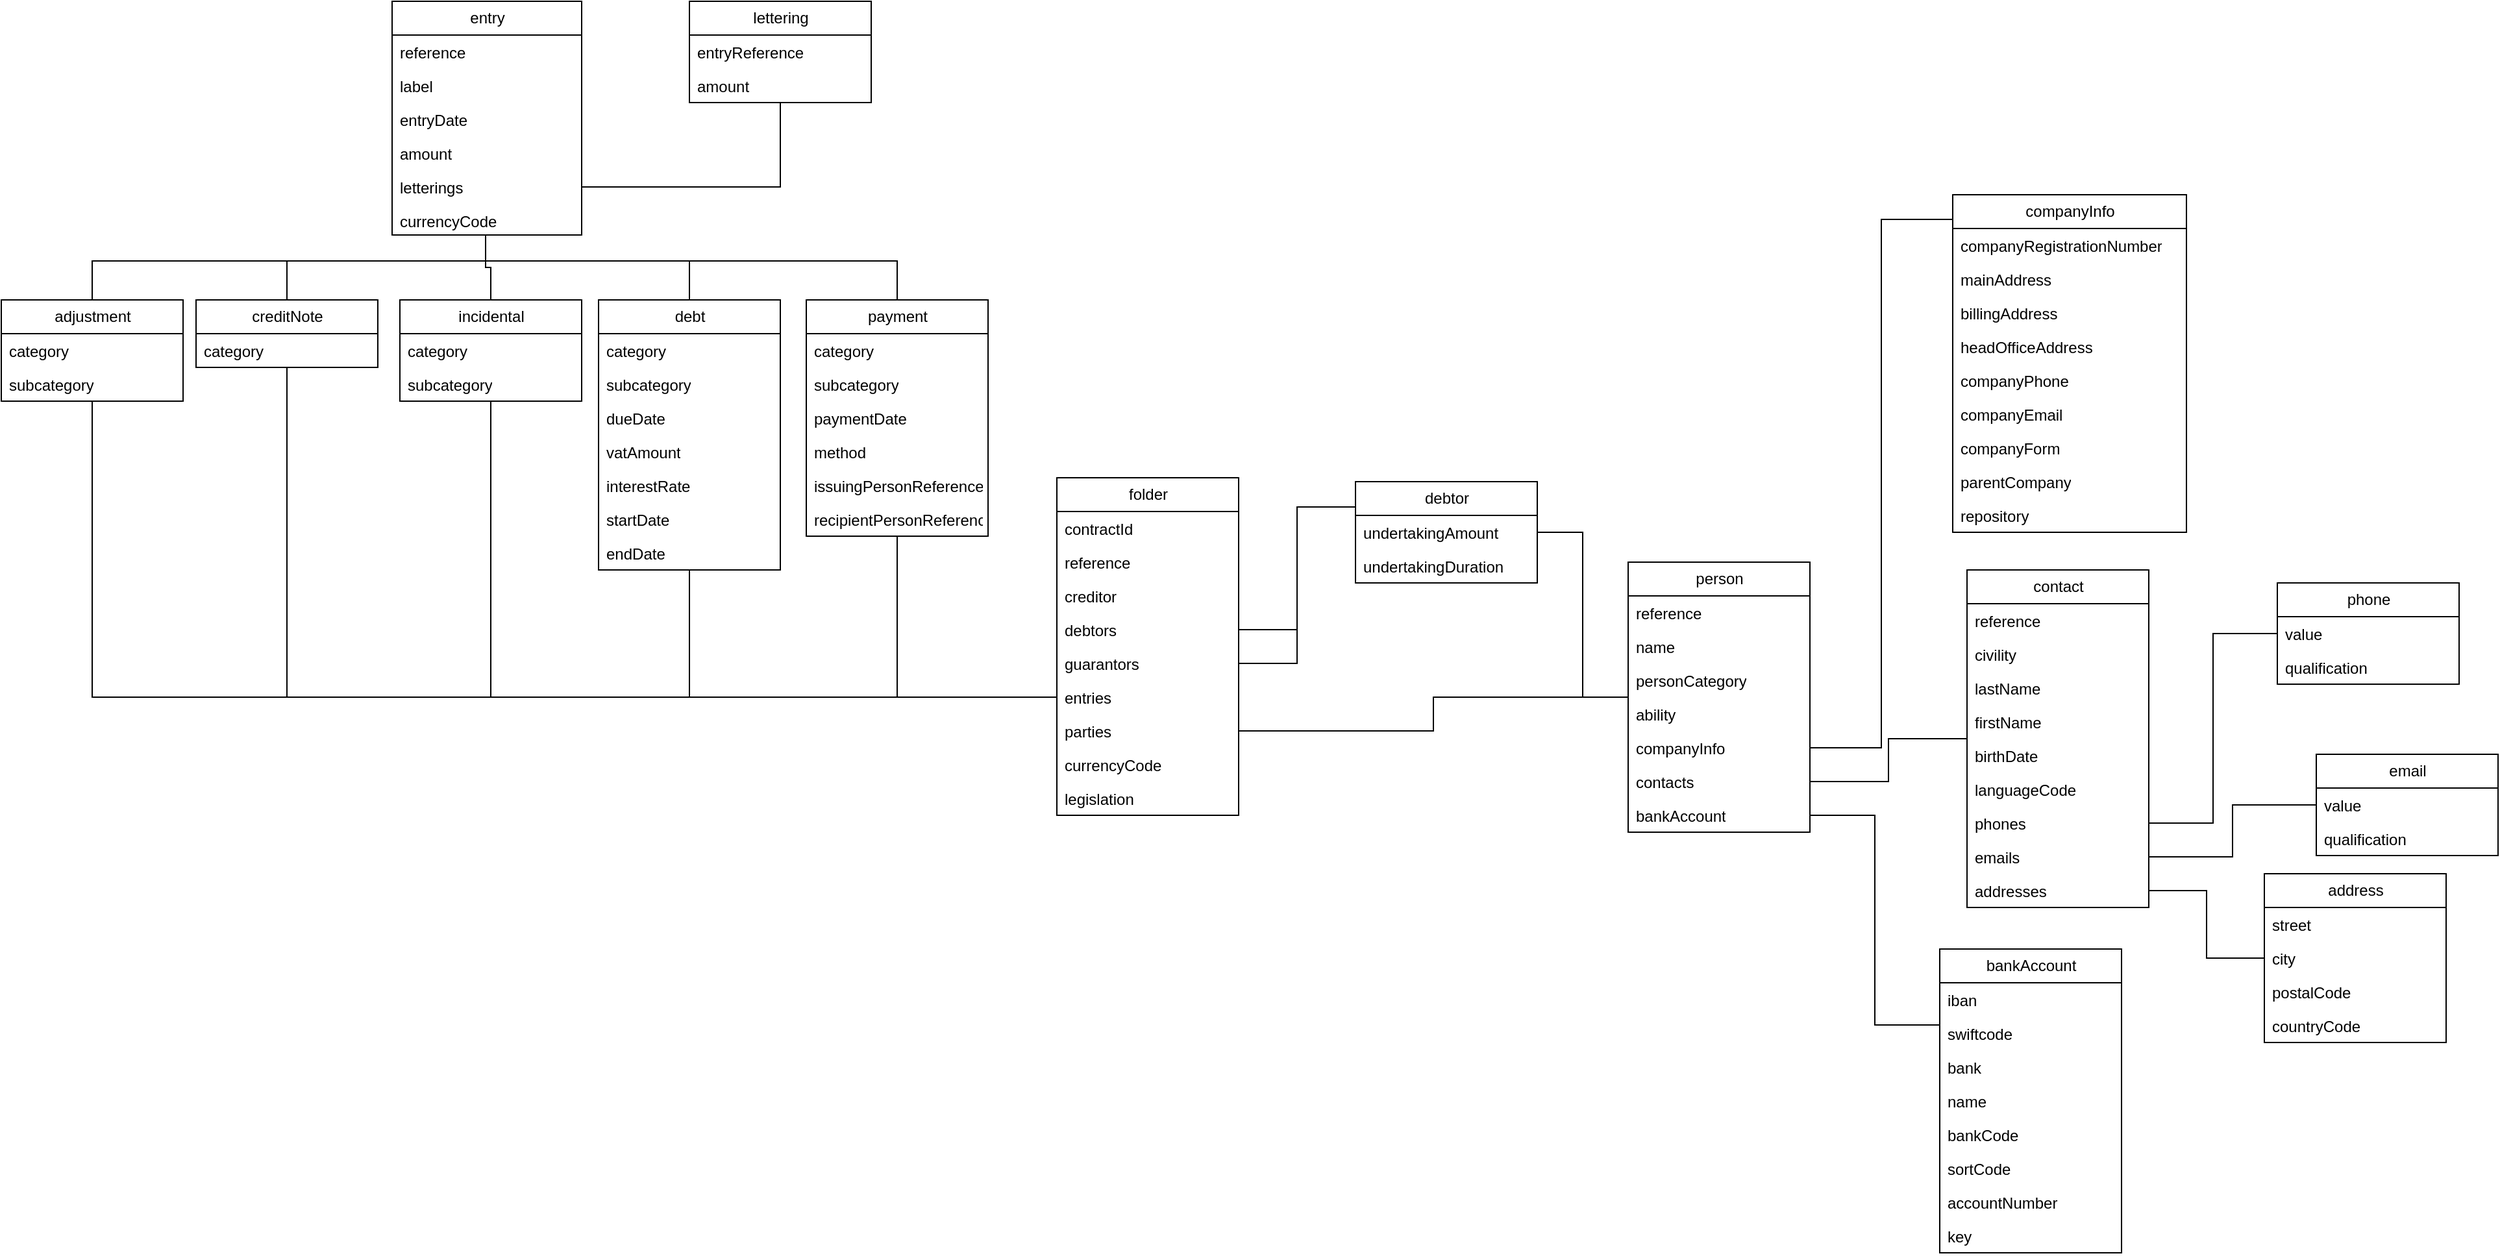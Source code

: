 <mxfile>
    <diagram name="Page-1" id="2NNqgvk3_apLYmB3kUN4">
        <mxGraphModel dx="278" dy="593" grid="1" gridSize="10" guides="1" tooltips="1" connect="1" arrows="1" fold="1" page="1" pageScale="1" pageWidth="827" pageHeight="1169" math="0" shadow="0">
            <root>
                <mxCell id="0"/>
                <mxCell id="1" parent="0"/>
                <mxCell id="356" value="contact" style="swimlane;fontStyle=0;childLayout=stackLayout;horizontal=1;startSize=26;fillColor=none;horizontalStack=0;resizeParent=1;resizeParentMax=0;resizeLast=0;collapsible=1;marginBottom=0;html=1;" vertex="1" parent="1">
                    <mxGeometry x="2341" y="828" width="140" height="260" as="geometry"/>
                </mxCell>
                <mxCell id="357" value="reference" style="text;strokeColor=none;fillColor=none;align=left;verticalAlign=top;spacingLeft=4;spacingRight=4;overflow=hidden;rotatable=0;points=[[0,0.5],[1,0.5]];portConstraint=eastwest;whiteSpace=wrap;html=1;" vertex="1" parent="356">
                    <mxGeometry y="26" width="140" height="26" as="geometry"/>
                </mxCell>
                <mxCell id="358" value="civility" style="text;strokeColor=none;fillColor=none;align=left;verticalAlign=top;spacingLeft=4;spacingRight=4;overflow=hidden;rotatable=0;points=[[0,0.5],[1,0.5]];portConstraint=eastwest;whiteSpace=wrap;html=1;" vertex="1" parent="356">
                    <mxGeometry y="52" width="140" height="26" as="geometry"/>
                </mxCell>
                <mxCell id="360" value="lastName" style="text;strokeColor=none;fillColor=none;align=left;verticalAlign=top;spacingLeft=4;spacingRight=4;overflow=hidden;rotatable=0;points=[[0,0.5],[1,0.5]];portConstraint=eastwest;whiteSpace=wrap;html=1;" vertex="1" parent="356">
                    <mxGeometry y="78" width="140" height="26" as="geometry"/>
                </mxCell>
                <mxCell id="361" value="firstName" style="text;strokeColor=none;fillColor=none;align=left;verticalAlign=top;spacingLeft=4;spacingRight=4;overflow=hidden;rotatable=0;points=[[0,0.5],[1,0.5]];portConstraint=eastwest;whiteSpace=wrap;html=1;" vertex="1" parent="356">
                    <mxGeometry y="104" width="140" height="26" as="geometry"/>
                </mxCell>
                <mxCell id="362" value="birthDate" style="text;strokeColor=none;fillColor=none;align=left;verticalAlign=top;spacingLeft=4;spacingRight=4;overflow=hidden;rotatable=0;points=[[0,0.5],[1,0.5]];portConstraint=eastwest;whiteSpace=wrap;html=1;" vertex="1" parent="356">
                    <mxGeometry y="130" width="140" height="26" as="geometry"/>
                </mxCell>
                <mxCell id="483" value="languageCode" style="text;strokeColor=none;fillColor=none;align=left;verticalAlign=top;spacingLeft=4;spacingRight=4;overflow=hidden;rotatable=0;points=[[0,0.5],[1,0.5]];portConstraint=eastwest;whiteSpace=wrap;html=1;" vertex="1" parent="356">
                    <mxGeometry y="156" width="140" height="26" as="geometry"/>
                </mxCell>
                <mxCell id="484" value="phones" style="text;strokeColor=none;fillColor=none;align=left;verticalAlign=top;spacingLeft=4;spacingRight=4;overflow=hidden;rotatable=0;points=[[0,0.5],[1,0.5]];portConstraint=eastwest;whiteSpace=wrap;html=1;" vertex="1" parent="356">
                    <mxGeometry y="182" width="140" height="26" as="geometry"/>
                </mxCell>
                <mxCell id="485" value="emails" style="text;strokeColor=none;fillColor=none;align=left;verticalAlign=top;spacingLeft=4;spacingRight=4;overflow=hidden;rotatable=0;points=[[0,0.5],[1,0.5]];portConstraint=eastwest;whiteSpace=wrap;html=1;" vertex="1" parent="356">
                    <mxGeometry y="208" width="140" height="26" as="geometry"/>
                </mxCell>
                <mxCell id="359" value="addresses" style="text;strokeColor=none;fillColor=none;align=left;verticalAlign=top;spacingLeft=4;spacingRight=4;overflow=hidden;rotatable=0;points=[[0,0.5],[1,0.5]];portConstraint=eastwest;whiteSpace=wrap;html=1;" vertex="1" parent="356">
                    <mxGeometry y="234" width="140" height="26" as="geometry"/>
                </mxCell>
                <mxCell id="363" value="phone" style="swimlane;fontStyle=0;childLayout=stackLayout;horizontal=1;startSize=26;fillColor=none;horizontalStack=0;resizeParent=1;resizeParentMax=0;resizeLast=0;collapsible=1;marginBottom=0;html=1;" vertex="1" parent="1">
                    <mxGeometry x="2580" y="838" width="140" height="78" as="geometry"/>
                </mxCell>
                <mxCell id="364" value="value" style="text;strokeColor=none;fillColor=none;align=left;verticalAlign=top;spacingLeft=4;spacingRight=4;overflow=hidden;rotatable=0;points=[[0,0.5],[1,0.5]];portConstraint=eastwest;whiteSpace=wrap;html=1;" vertex="1" parent="363">
                    <mxGeometry y="26" width="140" height="26" as="geometry"/>
                </mxCell>
                <mxCell id="365" value="qualification" style="text;strokeColor=none;fillColor=none;align=left;verticalAlign=top;spacingLeft=4;spacingRight=4;overflow=hidden;rotatable=0;points=[[0,0.5],[1,0.5]];portConstraint=eastwest;whiteSpace=wrap;html=1;" vertex="1" parent="363">
                    <mxGeometry y="52" width="140" height="26" as="geometry"/>
                </mxCell>
                <mxCell id="370" value="email" style="swimlane;fontStyle=0;childLayout=stackLayout;horizontal=1;startSize=26;fillColor=none;horizontalStack=0;resizeParent=1;resizeParentMax=0;resizeLast=0;collapsible=1;marginBottom=0;html=1;" vertex="1" parent="1">
                    <mxGeometry x="2610" y="970" width="140" height="78" as="geometry"/>
                </mxCell>
                <mxCell id="371" value="value" style="text;strokeColor=none;fillColor=none;align=left;verticalAlign=top;spacingLeft=4;spacingRight=4;overflow=hidden;rotatable=0;points=[[0,0.5],[1,0.5]];portConstraint=eastwest;whiteSpace=wrap;html=1;" vertex="1" parent="370">
                    <mxGeometry y="26" width="140" height="26" as="geometry"/>
                </mxCell>
                <mxCell id="372" value="qualification" style="text;strokeColor=none;fillColor=none;align=left;verticalAlign=top;spacingLeft=4;spacingRight=4;overflow=hidden;rotatable=0;points=[[0,0.5],[1,0.5]];portConstraint=eastwest;whiteSpace=wrap;html=1;" vertex="1" parent="370">
                    <mxGeometry y="52" width="140" height="26" as="geometry"/>
                </mxCell>
                <mxCell id="373" value="address" style="swimlane;fontStyle=0;childLayout=stackLayout;horizontal=1;startSize=26;fillColor=none;horizontalStack=0;resizeParent=1;resizeParentMax=0;resizeLast=0;collapsible=1;marginBottom=0;html=1;" vertex="1" parent="1">
                    <mxGeometry x="2570" y="1062" width="140" height="130" as="geometry"/>
                </mxCell>
                <mxCell id="374" value="street" style="text;strokeColor=none;fillColor=none;align=left;verticalAlign=top;spacingLeft=4;spacingRight=4;overflow=hidden;rotatable=0;points=[[0,0.5],[1,0.5]];portConstraint=eastwest;whiteSpace=wrap;html=1;" vertex="1" parent="373">
                    <mxGeometry y="26" width="140" height="26" as="geometry"/>
                </mxCell>
                <mxCell id="376" value="city" style="text;strokeColor=none;fillColor=none;align=left;verticalAlign=top;spacingLeft=4;spacingRight=4;overflow=hidden;rotatable=0;points=[[0,0.5],[1,0.5]];portConstraint=eastwest;whiteSpace=wrap;html=1;" vertex="1" parent="373">
                    <mxGeometry y="52" width="140" height="26" as="geometry"/>
                </mxCell>
                <mxCell id="375" value="postalCode" style="text;strokeColor=none;fillColor=none;align=left;verticalAlign=top;spacingLeft=4;spacingRight=4;overflow=hidden;rotatable=0;points=[[0,0.5],[1,0.5]];portConstraint=eastwest;whiteSpace=wrap;html=1;" vertex="1" parent="373">
                    <mxGeometry y="78" width="140" height="26" as="geometry"/>
                </mxCell>
                <mxCell id="377" value="countryCode" style="text;strokeColor=none;fillColor=none;align=left;verticalAlign=top;spacingLeft=4;spacingRight=4;overflow=hidden;rotatable=0;points=[[0,0.5],[1,0.5]];portConstraint=eastwest;whiteSpace=wrap;html=1;" vertex="1" parent="373">
                    <mxGeometry y="104" width="140" height="26" as="geometry"/>
                </mxCell>
                <mxCell id="501" style="edgeStyle=orthogonalEdgeStyle;shape=connector;curved=0;rounded=0;html=1;strokeColor=default;align=center;verticalAlign=middle;fontFamily=Helvetica;fontSize=11;fontColor=default;labelBackgroundColor=default;endArrow=none;endFill=0;" edge="1" parent="1" source="378" target="424">
                    <mxGeometry relative="1" as="geometry">
                        <Array as="points">
                            <mxPoint x="897" y="590"/>
                            <mxPoint x="1200" y="590"/>
                        </Array>
                    </mxGeometry>
                </mxCell>
                <mxCell id="378" value="adjustment" style="swimlane;fontStyle=0;childLayout=stackLayout;horizontal=1;startSize=26;fillColor=none;horizontalStack=0;resizeParent=1;resizeParentMax=0;resizeLast=0;collapsible=1;marginBottom=0;html=1;" vertex="1" parent="1">
                    <mxGeometry x="827" y="620" width="140" height="78" as="geometry"/>
                </mxCell>
                <mxCell id="379" value="category" style="text;strokeColor=none;fillColor=none;align=left;verticalAlign=top;spacingLeft=4;spacingRight=4;overflow=hidden;rotatable=0;points=[[0,0.5],[1,0.5]];portConstraint=eastwest;whiteSpace=wrap;html=1;" vertex="1" parent="378">
                    <mxGeometry y="26" width="140" height="26" as="geometry"/>
                </mxCell>
                <mxCell id="380" value="subcategory" style="text;strokeColor=none;fillColor=none;align=left;verticalAlign=top;spacingLeft=4;spacingRight=4;overflow=hidden;rotatable=0;points=[[0,0.5],[1,0.5]];portConstraint=eastwest;whiteSpace=wrap;html=1;" vertex="1" parent="378">
                    <mxGeometry y="52" width="140" height="26" as="geometry"/>
                </mxCell>
                <mxCell id="383" value="bankAccount" style="swimlane;fontStyle=0;childLayout=stackLayout;horizontal=1;startSize=26;fillColor=none;horizontalStack=0;resizeParent=1;resizeParentMax=0;resizeLast=0;collapsible=1;marginBottom=0;html=1;" vertex="1" parent="1">
                    <mxGeometry x="2320" y="1120" width="140" height="234" as="geometry"/>
                </mxCell>
                <mxCell id="384" value="iban" style="text;strokeColor=none;fillColor=none;align=left;verticalAlign=top;spacingLeft=4;spacingRight=4;overflow=hidden;rotatable=0;points=[[0,0.5],[1,0.5]];portConstraint=eastwest;whiteSpace=wrap;html=1;" vertex="1" parent="383">
                    <mxGeometry y="26" width="140" height="26" as="geometry"/>
                </mxCell>
                <mxCell id="385" value="swiftcode" style="text;strokeColor=none;fillColor=none;align=left;verticalAlign=top;spacingLeft=4;spacingRight=4;overflow=hidden;rotatable=0;points=[[0,0.5],[1,0.5]];portConstraint=eastwest;whiteSpace=wrap;html=1;" vertex="1" parent="383">
                    <mxGeometry y="52" width="140" height="26" as="geometry"/>
                </mxCell>
                <mxCell id="387" value="bank" style="text;strokeColor=none;fillColor=none;align=left;verticalAlign=top;spacingLeft=4;spacingRight=4;overflow=hidden;rotatable=0;points=[[0,0.5],[1,0.5]];portConstraint=eastwest;whiteSpace=wrap;html=1;" vertex="1" parent="383">
                    <mxGeometry y="78" width="140" height="26" as="geometry"/>
                </mxCell>
                <mxCell id="388" value="name" style="text;strokeColor=none;fillColor=none;align=left;verticalAlign=top;spacingLeft=4;spacingRight=4;overflow=hidden;rotatable=0;points=[[0,0.5],[1,0.5]];portConstraint=eastwest;whiteSpace=wrap;html=1;" vertex="1" parent="383">
                    <mxGeometry y="104" width="140" height="26" as="geometry"/>
                </mxCell>
                <mxCell id="386" value="bankCode" style="text;strokeColor=none;fillColor=none;align=left;verticalAlign=top;spacingLeft=4;spacingRight=4;overflow=hidden;rotatable=0;points=[[0,0.5],[1,0.5]];portConstraint=eastwest;whiteSpace=wrap;html=1;" vertex="1" parent="383">
                    <mxGeometry y="130" width="140" height="26" as="geometry"/>
                </mxCell>
                <mxCell id="389" value="sortCode" style="text;strokeColor=none;fillColor=none;align=left;verticalAlign=top;spacingLeft=4;spacingRight=4;overflow=hidden;rotatable=0;points=[[0,0.5],[1,0.5]];portConstraint=eastwest;whiteSpace=wrap;html=1;" vertex="1" parent="383">
                    <mxGeometry y="156" width="140" height="26" as="geometry"/>
                </mxCell>
                <mxCell id="390" value="accountNumber" style="text;strokeColor=none;fillColor=none;align=left;verticalAlign=top;spacingLeft=4;spacingRight=4;overflow=hidden;rotatable=0;points=[[0,0.5],[1,0.5]];portConstraint=eastwest;whiteSpace=wrap;html=1;" vertex="1" parent="383">
                    <mxGeometry y="182" width="140" height="26" as="geometry"/>
                </mxCell>
                <mxCell id="391" value="key" style="text;strokeColor=none;fillColor=none;align=left;verticalAlign=top;spacingLeft=4;spacingRight=4;overflow=hidden;rotatable=0;points=[[0,0.5],[1,0.5]];portConstraint=eastwest;whiteSpace=wrap;html=1;" vertex="1" parent="383">
                    <mxGeometry y="208" width="140" height="26" as="geometry"/>
                </mxCell>
                <mxCell id="392" value="companyInfo" style="swimlane;fontStyle=0;childLayout=stackLayout;horizontal=1;startSize=26;fillColor=none;horizontalStack=0;resizeParent=1;resizeParentMax=0;resizeLast=0;collapsible=1;marginBottom=0;html=1;" vertex="1" parent="1">
                    <mxGeometry x="2330" y="539" width="180" height="260" as="geometry"/>
                </mxCell>
                <mxCell id="393" value="companyRegistrationNumber" style="text;strokeColor=none;fillColor=none;align=left;verticalAlign=top;spacingLeft=4;spacingRight=4;overflow=hidden;rotatable=0;points=[[0,0.5],[1,0.5]];portConstraint=eastwest;whiteSpace=wrap;html=1;" vertex="1" parent="392">
                    <mxGeometry y="26" width="180" height="26" as="geometry"/>
                </mxCell>
                <mxCell id="394" value="mainAddress" style="text;strokeColor=none;fillColor=none;align=left;verticalAlign=top;spacingLeft=4;spacingRight=4;overflow=hidden;rotatable=0;points=[[0,0.5],[1,0.5]];portConstraint=eastwest;whiteSpace=wrap;html=1;" vertex="1" parent="392">
                    <mxGeometry y="52" width="180" height="26" as="geometry"/>
                </mxCell>
                <mxCell id="395" value="billingAddress" style="text;strokeColor=none;fillColor=none;align=left;verticalAlign=top;spacingLeft=4;spacingRight=4;overflow=hidden;rotatable=0;points=[[0,0.5],[1,0.5]];portConstraint=eastwest;whiteSpace=wrap;html=1;" vertex="1" parent="392">
                    <mxGeometry y="78" width="180" height="26" as="geometry"/>
                </mxCell>
                <mxCell id="396" value="headOfficeAddress" style="text;strokeColor=none;fillColor=none;align=left;verticalAlign=top;spacingLeft=4;spacingRight=4;overflow=hidden;rotatable=0;points=[[0,0.5],[1,0.5]];portConstraint=eastwest;whiteSpace=wrap;html=1;" vertex="1" parent="392">
                    <mxGeometry y="104" width="180" height="26" as="geometry"/>
                </mxCell>
                <mxCell id="397" value="companyPhone" style="text;strokeColor=none;fillColor=none;align=left;verticalAlign=top;spacingLeft=4;spacingRight=4;overflow=hidden;rotatable=0;points=[[0,0.5],[1,0.5]];portConstraint=eastwest;whiteSpace=wrap;html=1;" vertex="1" parent="392">
                    <mxGeometry y="130" width="180" height="26" as="geometry"/>
                </mxCell>
                <mxCell id="398" value="companyEmail" style="text;strokeColor=none;fillColor=none;align=left;verticalAlign=top;spacingLeft=4;spacingRight=4;overflow=hidden;rotatable=0;points=[[0,0.5],[1,0.5]];portConstraint=eastwest;whiteSpace=wrap;html=1;" vertex="1" parent="392">
                    <mxGeometry y="156" width="180" height="26" as="geometry"/>
                </mxCell>
                <mxCell id="399" value="companyForm" style="text;strokeColor=none;fillColor=none;align=left;verticalAlign=top;spacingLeft=4;spacingRight=4;overflow=hidden;rotatable=0;points=[[0,0.5],[1,0.5]];portConstraint=eastwest;whiteSpace=wrap;html=1;" vertex="1" parent="392">
                    <mxGeometry y="182" width="180" height="26" as="geometry"/>
                </mxCell>
                <mxCell id="400" value="parentCompany" style="text;strokeColor=none;fillColor=none;align=left;verticalAlign=top;spacingLeft=4;spacingRight=4;overflow=hidden;rotatable=0;points=[[0,0.5],[1,0.5]];portConstraint=eastwest;whiteSpace=wrap;html=1;" vertex="1" parent="392">
                    <mxGeometry y="208" width="180" height="26" as="geometry"/>
                </mxCell>
                <mxCell id="401" value="repository" style="text;strokeColor=none;fillColor=none;align=left;verticalAlign=top;spacingLeft=4;spacingRight=4;overflow=hidden;rotatable=0;points=[[0,0.5],[1,0.5]];portConstraint=eastwest;whiteSpace=wrap;html=1;" vertex="1" parent="392">
                    <mxGeometry y="234" width="180" height="26" as="geometry"/>
                </mxCell>
                <mxCell id="500" style="edgeStyle=orthogonalEdgeStyle;shape=connector;curved=0;rounded=0;html=1;strokeColor=default;align=center;verticalAlign=middle;fontFamily=Helvetica;fontSize=11;fontColor=default;labelBackgroundColor=default;endArrow=none;endFill=0;" edge="1" parent="1" source="402" target="424">
                    <mxGeometry relative="1" as="geometry">
                        <Array as="points">
                            <mxPoint x="1047" y="590"/>
                            <mxPoint x="1200" y="590"/>
                        </Array>
                    </mxGeometry>
                </mxCell>
                <mxCell id="402" value="creditNote" style="swimlane;fontStyle=0;childLayout=stackLayout;horizontal=1;startSize=26;fillColor=none;horizontalStack=0;resizeParent=1;resizeParentMax=0;resizeLast=0;collapsible=1;marginBottom=0;html=1;" vertex="1" parent="1">
                    <mxGeometry x="977" y="620" width="140" height="52" as="geometry"/>
                </mxCell>
                <mxCell id="403" value="category" style="text;strokeColor=none;fillColor=none;align=left;verticalAlign=top;spacingLeft=4;spacingRight=4;overflow=hidden;rotatable=0;points=[[0,0.5],[1,0.5]];portConstraint=eastwest;whiteSpace=wrap;html=1;" vertex="1" parent="402">
                    <mxGeometry y="26" width="140" height="26" as="geometry"/>
                </mxCell>
                <mxCell id="498" style="edgeStyle=orthogonalEdgeStyle;shape=connector;curved=0;rounded=0;html=1;strokeColor=default;align=center;verticalAlign=middle;fontFamily=Helvetica;fontSize=11;fontColor=default;labelBackgroundColor=default;endArrow=none;endFill=0;exitX=0.5;exitY=0;exitDx=0;exitDy=0;" edge="1" parent="1" source="405" target="424">
                    <mxGeometry relative="1" as="geometry">
                        <Array as="points">
                            <mxPoint x="1357" y="590"/>
                            <mxPoint x="1200" y="590"/>
                        </Array>
                    </mxGeometry>
                </mxCell>
                <mxCell id="405" value="debt" style="swimlane;fontStyle=0;childLayout=stackLayout;horizontal=1;startSize=26;fillColor=none;horizontalStack=0;resizeParent=1;resizeParentMax=0;resizeLast=0;collapsible=1;marginBottom=0;html=1;" vertex="1" parent="1">
                    <mxGeometry x="1287" y="620" width="140" height="208" as="geometry"/>
                </mxCell>
                <mxCell id="406" value="category" style="text;strokeColor=none;fillColor=none;align=left;verticalAlign=top;spacingLeft=4;spacingRight=4;overflow=hidden;rotatable=0;points=[[0,0.5],[1,0.5]];portConstraint=eastwest;whiteSpace=wrap;html=1;" vertex="1" parent="405">
                    <mxGeometry y="26" width="140" height="26" as="geometry"/>
                </mxCell>
                <mxCell id="407" value="subcategory" style="text;strokeColor=none;fillColor=none;align=left;verticalAlign=top;spacingLeft=4;spacingRight=4;overflow=hidden;rotatable=0;points=[[0,0.5],[1,0.5]];portConstraint=eastwest;whiteSpace=wrap;html=1;" vertex="1" parent="405">
                    <mxGeometry y="52" width="140" height="26" as="geometry"/>
                </mxCell>
                <mxCell id="408" value="dueDate" style="text;strokeColor=none;fillColor=none;align=left;verticalAlign=top;spacingLeft=4;spacingRight=4;overflow=hidden;rotatable=0;points=[[0,0.5],[1,0.5]];portConstraint=eastwest;whiteSpace=wrap;html=1;" vertex="1" parent="405">
                    <mxGeometry y="78" width="140" height="26" as="geometry"/>
                </mxCell>
                <mxCell id="409" value="vatAmount" style="text;strokeColor=none;fillColor=none;align=left;verticalAlign=top;spacingLeft=4;spacingRight=4;overflow=hidden;rotatable=0;points=[[0,0.5],[1,0.5]];portConstraint=eastwest;whiteSpace=wrap;html=1;" vertex="1" parent="405">
                    <mxGeometry y="104" width="140" height="26" as="geometry"/>
                </mxCell>
                <mxCell id="410" value="interestRate" style="text;strokeColor=none;fillColor=none;align=left;verticalAlign=top;spacingLeft=4;spacingRight=4;overflow=hidden;rotatable=0;points=[[0,0.5],[1,0.5]];portConstraint=eastwest;whiteSpace=wrap;html=1;" vertex="1" parent="405">
                    <mxGeometry y="130" width="140" height="26" as="geometry"/>
                </mxCell>
                <mxCell id="411" value="startDate" style="text;strokeColor=none;fillColor=none;align=left;verticalAlign=top;spacingLeft=4;spacingRight=4;overflow=hidden;rotatable=0;points=[[0,0.5],[1,0.5]];portConstraint=eastwest;whiteSpace=wrap;html=1;" vertex="1" parent="405">
                    <mxGeometry y="156" width="140" height="26" as="geometry"/>
                </mxCell>
                <mxCell id="412" value="endDate" style="text;strokeColor=none;fillColor=none;align=left;verticalAlign=top;spacingLeft=4;spacingRight=4;overflow=hidden;rotatable=0;points=[[0,0.5],[1,0.5]];portConstraint=eastwest;whiteSpace=wrap;html=1;" vertex="1" parent="405">
                    <mxGeometry y="182" width="140" height="26" as="geometry"/>
                </mxCell>
                <mxCell id="477" style="edgeStyle=orthogonalEdgeStyle;shape=connector;curved=0;rounded=0;html=1;strokeColor=default;align=center;verticalAlign=middle;fontFamily=Helvetica;fontSize=11;fontColor=default;labelBackgroundColor=default;endArrow=none;endFill=0;" edge="1" parent="1" source="421" target="446">
                    <mxGeometry relative="1" as="geometry"/>
                </mxCell>
                <mxCell id="421" value="debtor" style="swimlane;fontStyle=0;childLayout=stackLayout;horizontal=1;startSize=26;fillColor=none;horizontalStack=0;resizeParent=1;resizeParentMax=0;resizeLast=0;collapsible=1;marginBottom=0;html=1;" vertex="1" parent="1">
                    <mxGeometry x="1870" y="760" width="140" height="78" as="geometry"/>
                </mxCell>
                <mxCell id="422" value="undertakingAmount" style="text;strokeColor=none;fillColor=none;align=left;verticalAlign=top;spacingLeft=4;spacingRight=4;overflow=hidden;rotatable=0;points=[[0,0.5],[1,0.5]];portConstraint=eastwest;whiteSpace=wrap;html=1;" vertex="1" parent="421">
                    <mxGeometry y="26" width="140" height="26" as="geometry"/>
                </mxCell>
                <mxCell id="423" value="undertakingDuration" style="text;strokeColor=none;fillColor=none;align=left;verticalAlign=top;spacingLeft=4;spacingRight=4;overflow=hidden;rotatable=0;points=[[0,0.5],[1,0.5]];portConstraint=eastwest;whiteSpace=wrap;html=1;" vertex="1" parent="421">
                    <mxGeometry y="52" width="140" height="26" as="geometry"/>
                </mxCell>
                <mxCell id="424" value="entry" style="swimlane;fontStyle=0;childLayout=stackLayout;horizontal=1;startSize=26;fillColor=none;horizontalStack=0;resizeParent=1;resizeParentMax=0;resizeLast=0;collapsible=1;marginBottom=0;html=1;" vertex="1" parent="1">
                    <mxGeometry x="1128" y="390" width="146" height="180" as="geometry"/>
                </mxCell>
                <mxCell id="425" value="reference" style="text;strokeColor=none;fillColor=none;align=left;verticalAlign=top;spacingLeft=4;spacingRight=4;overflow=hidden;rotatable=0;points=[[0,0.5],[1,0.5]];portConstraint=eastwest;whiteSpace=wrap;html=1;" vertex="1" parent="424">
                    <mxGeometry y="26" width="146" height="26" as="geometry"/>
                </mxCell>
                <mxCell id="426" value="label" style="text;strokeColor=none;fillColor=none;align=left;verticalAlign=top;spacingLeft=4;spacingRight=4;overflow=hidden;rotatable=0;points=[[0,0.5],[1,0.5]];portConstraint=eastwest;whiteSpace=wrap;html=1;" vertex="1" parent="424">
                    <mxGeometry y="52" width="146" height="26" as="geometry"/>
                </mxCell>
                <mxCell id="427" value="entryDate" style="text;strokeColor=none;fillColor=none;align=left;verticalAlign=top;spacingLeft=4;spacingRight=4;overflow=hidden;rotatable=0;points=[[0,0.5],[1,0.5]];portConstraint=eastwest;whiteSpace=wrap;html=1;" vertex="1" parent="424">
                    <mxGeometry y="78" width="146" height="26" as="geometry"/>
                </mxCell>
                <mxCell id="428" value="amount" style="text;strokeColor=none;fillColor=none;align=left;verticalAlign=top;spacingLeft=4;spacingRight=4;overflow=hidden;rotatable=0;points=[[0,0.5],[1,0.5]];portConstraint=eastwest;whiteSpace=wrap;html=1;" vertex="1" parent="424">
                    <mxGeometry y="104" width="146" height="26" as="geometry"/>
                </mxCell>
                <mxCell id="495" value="letterings" style="text;strokeColor=none;fillColor=none;align=left;verticalAlign=top;spacingLeft=4;spacingRight=4;overflow=hidden;rotatable=0;points=[[0,0.5],[1,0.5]];portConstraint=eastwest;whiteSpace=wrap;html=1;" vertex="1" parent="424">
                    <mxGeometry y="130" width="146" height="26" as="geometry"/>
                </mxCell>
                <mxCell id="429" value="currencyCode" style="text;strokeColor=none;fillColor=none;align=left;verticalAlign=top;spacingLeft=4;spacingRight=4;overflow=hidden;rotatable=0;points=[[0,0.5],[1,0.5]];portConstraint=eastwest;whiteSpace=wrap;html=1;" vertex="1" parent="424">
                    <mxGeometry y="156" width="146" height="24" as="geometry"/>
                </mxCell>
                <mxCell id="430" value="lettering" style="swimlane;fontStyle=0;childLayout=stackLayout;horizontal=1;startSize=26;fillColor=none;horizontalStack=0;resizeParent=1;resizeParentMax=0;resizeLast=0;collapsible=1;marginBottom=0;html=1;" vertex="1" parent="1">
                    <mxGeometry x="1357" y="390" width="140" height="78" as="geometry"/>
                </mxCell>
                <mxCell id="431" value="entryReference" style="text;strokeColor=none;fillColor=none;align=left;verticalAlign=top;spacingLeft=4;spacingRight=4;overflow=hidden;rotatable=0;points=[[0,0.5],[1,0.5]];portConstraint=eastwest;whiteSpace=wrap;html=1;" vertex="1" parent="430">
                    <mxGeometry y="26" width="140" height="26" as="geometry"/>
                </mxCell>
                <mxCell id="432" value="amount" style="text;strokeColor=none;fillColor=none;align=left;verticalAlign=top;spacingLeft=4;spacingRight=4;overflow=hidden;rotatable=0;points=[[0,0.5],[1,0.5]];portConstraint=eastwest;whiteSpace=wrap;html=1;" vertex="1" parent="430">
                    <mxGeometry y="52" width="140" height="26" as="geometry"/>
                </mxCell>
                <mxCell id="499" style="edgeStyle=orthogonalEdgeStyle;shape=connector;curved=0;rounded=0;html=1;strokeColor=default;align=center;verticalAlign=middle;fontFamily=Helvetica;fontSize=11;fontColor=default;labelBackgroundColor=default;endArrow=none;endFill=0;" edge="1" parent="1" source="436" target="424">
                    <mxGeometry relative="1" as="geometry">
                        <Array as="points">
                            <mxPoint x="1204" y="595"/>
                            <mxPoint x="1200" y="595"/>
                        </Array>
                    </mxGeometry>
                </mxCell>
                <mxCell id="436" value="incidental" style="swimlane;fontStyle=0;childLayout=stackLayout;horizontal=1;startSize=26;fillColor=none;horizontalStack=0;resizeParent=1;resizeParentMax=0;resizeLast=0;collapsible=1;marginBottom=0;html=1;" vertex="1" parent="1">
                    <mxGeometry x="1134" y="620" width="140" height="78" as="geometry"/>
                </mxCell>
                <mxCell id="437" value="category" style="text;strokeColor=none;fillColor=none;align=left;verticalAlign=top;spacingLeft=4;spacingRight=4;overflow=hidden;rotatable=0;points=[[0,0.5],[1,0.5]];portConstraint=eastwest;whiteSpace=wrap;html=1;" vertex="1" parent="436">
                    <mxGeometry y="26" width="140" height="26" as="geometry"/>
                </mxCell>
                <mxCell id="438" value="subcategory" style="text;strokeColor=none;fillColor=none;align=left;verticalAlign=top;spacingLeft=4;spacingRight=4;overflow=hidden;rotatable=0;points=[[0,0.5],[1,0.5]];portConstraint=eastwest;whiteSpace=wrap;html=1;" vertex="1" parent="436">
                    <mxGeometry y="52" width="140" height="26" as="geometry"/>
                </mxCell>
                <mxCell id="497" style="edgeStyle=orthogonalEdgeStyle;shape=connector;curved=0;rounded=0;html=1;strokeColor=default;align=center;verticalAlign=middle;fontFamily=Helvetica;fontSize=11;fontColor=default;labelBackgroundColor=default;endArrow=none;endFill=0;" edge="1" parent="1" source="439" target="424">
                    <mxGeometry relative="1" as="geometry">
                        <Array as="points">
                            <mxPoint x="1517" y="590"/>
                            <mxPoint x="1200" y="590"/>
                        </Array>
                    </mxGeometry>
                </mxCell>
                <mxCell id="439" value="payment" style="swimlane;fontStyle=0;childLayout=stackLayout;horizontal=1;startSize=26;fillColor=none;horizontalStack=0;resizeParent=1;resizeParentMax=0;resizeLast=0;collapsible=1;marginBottom=0;html=1;" vertex="1" parent="1">
                    <mxGeometry x="1447" y="620" width="140" height="182" as="geometry"/>
                </mxCell>
                <mxCell id="440" value="category" style="text;strokeColor=none;fillColor=none;align=left;verticalAlign=top;spacingLeft=4;spacingRight=4;overflow=hidden;rotatable=0;points=[[0,0.5],[1,0.5]];portConstraint=eastwest;whiteSpace=wrap;html=1;" vertex="1" parent="439">
                    <mxGeometry y="26" width="140" height="26" as="geometry"/>
                </mxCell>
                <mxCell id="441" value="subcategory" style="text;strokeColor=none;fillColor=none;align=left;verticalAlign=top;spacingLeft=4;spacingRight=4;overflow=hidden;rotatable=0;points=[[0,0.5],[1,0.5]];portConstraint=eastwest;whiteSpace=wrap;html=1;" vertex="1" parent="439">
                    <mxGeometry y="52" width="140" height="26" as="geometry"/>
                </mxCell>
                <mxCell id="442" value="paymentDate" style="text;strokeColor=none;fillColor=none;align=left;verticalAlign=top;spacingLeft=4;spacingRight=4;overflow=hidden;rotatable=0;points=[[0,0.5],[1,0.5]];portConstraint=eastwest;whiteSpace=wrap;html=1;" vertex="1" parent="439">
                    <mxGeometry y="78" width="140" height="26" as="geometry"/>
                </mxCell>
                <mxCell id="443" value="method" style="text;strokeColor=none;fillColor=none;align=left;verticalAlign=top;spacingLeft=4;spacingRight=4;overflow=hidden;rotatable=0;points=[[0,0.5],[1,0.5]];portConstraint=eastwest;whiteSpace=wrap;html=1;" vertex="1" parent="439">
                    <mxGeometry y="104" width="140" height="26" as="geometry"/>
                </mxCell>
                <mxCell id="444" value="issuingPersonReference" style="text;strokeColor=none;fillColor=none;align=left;verticalAlign=top;spacingLeft=4;spacingRight=4;overflow=hidden;rotatable=0;points=[[0,0.5],[1,0.5]];portConstraint=eastwest;whiteSpace=wrap;html=1;" vertex="1" parent="439">
                    <mxGeometry y="130" width="140" height="26" as="geometry"/>
                </mxCell>
                <mxCell id="445" value="recipientPersonReference" style="text;strokeColor=none;fillColor=none;align=left;verticalAlign=top;spacingLeft=4;spacingRight=4;overflow=hidden;rotatable=0;points=[[0,0.5],[1,0.5]];portConstraint=eastwest;whiteSpace=wrap;html=1;" vertex="1" parent="439">
                    <mxGeometry y="156" width="140" height="26" as="geometry"/>
                </mxCell>
                <mxCell id="446" value="person" style="swimlane;fontStyle=0;childLayout=stackLayout;horizontal=1;startSize=26;fillColor=none;horizontalStack=0;resizeParent=1;resizeParentMax=0;resizeLast=0;collapsible=1;marginBottom=0;html=1;" vertex="1" parent="1">
                    <mxGeometry x="2080" y="822" width="140" height="208" as="geometry"/>
                </mxCell>
                <mxCell id="447" value="reference" style="text;strokeColor=none;fillColor=none;align=left;verticalAlign=top;spacingLeft=4;spacingRight=4;overflow=hidden;rotatable=0;points=[[0,0.5],[1,0.5]];portConstraint=eastwest;whiteSpace=wrap;html=1;" vertex="1" parent="446">
                    <mxGeometry y="26" width="140" height="26" as="geometry"/>
                </mxCell>
                <mxCell id="448" value="name" style="text;strokeColor=none;fillColor=none;align=left;verticalAlign=top;spacingLeft=4;spacingRight=4;overflow=hidden;rotatable=0;points=[[0,0.5],[1,0.5]];portConstraint=eastwest;whiteSpace=wrap;html=1;" vertex="1" parent="446">
                    <mxGeometry y="52" width="140" height="26" as="geometry"/>
                </mxCell>
                <mxCell id="449" value="personCategory" style="text;strokeColor=none;fillColor=none;align=left;verticalAlign=top;spacingLeft=4;spacingRight=4;overflow=hidden;rotatable=0;points=[[0,0.5],[1,0.5]];portConstraint=eastwest;whiteSpace=wrap;html=1;" vertex="1" parent="446">
                    <mxGeometry y="78" width="140" height="26" as="geometry"/>
                </mxCell>
                <mxCell id="450" value="ability" style="text;strokeColor=none;fillColor=none;align=left;verticalAlign=top;spacingLeft=4;spacingRight=4;overflow=hidden;rotatable=0;points=[[0,0.5],[1,0.5]];portConstraint=eastwest;whiteSpace=wrap;html=1;" vertex="1" parent="446">
                    <mxGeometry y="104" width="140" height="26" as="geometry"/>
                </mxCell>
                <mxCell id="451" value="companyInfo" style="text;strokeColor=none;fillColor=none;align=left;verticalAlign=top;spacingLeft=4;spacingRight=4;overflow=hidden;rotatable=0;points=[[0,0.5],[1,0.5]];portConstraint=eastwest;whiteSpace=wrap;html=1;" vertex="1" parent="446">
                    <mxGeometry y="130" width="140" height="26" as="geometry"/>
                </mxCell>
                <mxCell id="452" value="contacts" style="text;strokeColor=none;fillColor=none;align=left;verticalAlign=top;spacingLeft=4;spacingRight=4;overflow=hidden;rotatable=0;points=[[0,0.5],[1,0.5]];portConstraint=eastwest;whiteSpace=wrap;html=1;" vertex="1" parent="446">
                    <mxGeometry y="156" width="140" height="26" as="geometry"/>
                </mxCell>
                <mxCell id="453" value="bankAccount" style="text;strokeColor=none;fillColor=none;align=left;verticalAlign=top;spacingLeft=4;spacingRight=4;overflow=hidden;rotatable=0;points=[[0,0.5],[1,0.5]];portConstraint=eastwest;whiteSpace=wrap;html=1;" vertex="1" parent="446">
                    <mxGeometry y="182" width="140" height="26" as="geometry"/>
                </mxCell>
                <mxCell id="454" value="folder" style="swimlane;fontStyle=0;childLayout=stackLayout;horizontal=1;startSize=26;fillColor=none;horizontalStack=0;resizeParent=1;resizeParentMax=0;resizeLast=0;collapsible=1;marginBottom=0;html=1;" vertex="1" parent="1">
                    <mxGeometry x="1640" y="757" width="140" height="260" as="geometry"/>
                </mxCell>
                <mxCell id="455" value="contractId" style="text;strokeColor=none;fillColor=none;align=left;verticalAlign=top;spacingLeft=4;spacingRight=4;overflow=hidden;rotatable=0;points=[[0,0.5],[1,0.5]];portConstraint=eastwest;whiteSpace=wrap;html=1;" vertex="1" parent="454">
                    <mxGeometry y="26" width="140" height="26" as="geometry"/>
                </mxCell>
                <mxCell id="456" value="reference" style="text;strokeColor=none;fillColor=none;align=left;verticalAlign=top;spacingLeft=4;spacingRight=4;overflow=hidden;rotatable=0;points=[[0,0.5],[1,0.5]];portConstraint=eastwest;whiteSpace=wrap;html=1;" vertex="1" parent="454">
                    <mxGeometry y="52" width="140" height="26" as="geometry"/>
                </mxCell>
                <mxCell id="457" value="creditor" style="text;strokeColor=none;fillColor=none;align=left;verticalAlign=top;spacingLeft=4;spacingRight=4;overflow=hidden;rotatable=0;points=[[0,0.5],[1,0.5]];portConstraint=eastwest;whiteSpace=wrap;html=1;" vertex="1" parent="454">
                    <mxGeometry y="78" width="140" height="26" as="geometry"/>
                </mxCell>
                <mxCell id="458" value="debtors" style="text;strokeColor=none;fillColor=none;align=left;verticalAlign=top;spacingLeft=4;spacingRight=4;overflow=hidden;rotatable=0;points=[[0,0.5],[1,0.5]];portConstraint=eastwest;whiteSpace=wrap;html=1;" vertex="1" parent="454">
                    <mxGeometry y="104" width="140" height="26" as="geometry"/>
                </mxCell>
                <mxCell id="459" value="guarantors" style="text;strokeColor=none;fillColor=none;align=left;verticalAlign=top;spacingLeft=4;spacingRight=4;overflow=hidden;rotatable=0;points=[[0,0.5],[1,0.5]];portConstraint=eastwest;whiteSpace=wrap;html=1;" vertex="1" parent="454">
                    <mxGeometry y="130" width="140" height="26" as="geometry"/>
                </mxCell>
                <mxCell id="460" value="entries" style="text;strokeColor=none;fillColor=none;align=left;verticalAlign=top;spacingLeft=4;spacingRight=4;overflow=hidden;rotatable=0;points=[[0,0.5],[1,0.5]];portConstraint=eastwest;whiteSpace=wrap;html=1;" vertex="1" parent="454">
                    <mxGeometry y="156" width="140" height="26" as="geometry"/>
                </mxCell>
                <mxCell id="461" value="parties" style="text;strokeColor=none;fillColor=none;align=left;verticalAlign=top;spacingLeft=4;spacingRight=4;overflow=hidden;rotatable=0;points=[[0,0.5],[1,0.5]];portConstraint=eastwest;whiteSpace=wrap;html=1;" vertex="1" parent="454">
                    <mxGeometry y="182" width="140" height="26" as="geometry"/>
                </mxCell>
                <mxCell id="462" value="currencyCode" style="text;strokeColor=none;fillColor=none;align=left;verticalAlign=top;spacingLeft=4;spacingRight=4;overflow=hidden;rotatable=0;points=[[0,0.5],[1,0.5]];portConstraint=eastwest;whiteSpace=wrap;html=1;" vertex="1" parent="454">
                    <mxGeometry y="208" width="140" height="26" as="geometry"/>
                </mxCell>
                <mxCell id="463" value="legislation" style="text;strokeColor=none;fillColor=none;align=left;verticalAlign=top;spacingLeft=4;spacingRight=4;overflow=hidden;rotatable=0;points=[[0,0.5],[1,0.5]];portConstraint=eastwest;whiteSpace=wrap;html=1;" vertex="1" parent="454">
                    <mxGeometry y="234" width="140" height="26" as="geometry"/>
                </mxCell>
                <mxCell id="475" style="edgeStyle=orthogonalEdgeStyle;shape=connector;curved=0;rounded=0;html=1;entryX=0;entryY=0.25;entryDx=0;entryDy=0;strokeColor=default;align=center;verticalAlign=middle;fontFamily=Helvetica;fontSize=11;fontColor=default;labelBackgroundColor=default;endArrow=none;endFill=0;" edge="1" parent="1" source="458" target="421">
                    <mxGeometry relative="1" as="geometry"/>
                </mxCell>
                <mxCell id="476" style="edgeStyle=orthogonalEdgeStyle;shape=connector;curved=0;rounded=0;html=1;entryX=0;entryY=0.25;entryDx=0;entryDy=0;strokeColor=default;align=center;verticalAlign=middle;fontFamily=Helvetica;fontSize=11;fontColor=default;labelBackgroundColor=default;endArrow=none;endFill=0;" edge="1" parent="1" source="459" target="421">
                    <mxGeometry relative="1" as="geometry"/>
                </mxCell>
                <mxCell id="478" style="edgeStyle=orthogonalEdgeStyle;shape=connector;curved=0;rounded=0;html=1;strokeColor=default;align=center;verticalAlign=middle;fontFamily=Helvetica;fontSize=11;fontColor=default;labelBackgroundColor=default;endArrow=none;endFill=0;" edge="1" parent="1" source="461" target="446">
                    <mxGeometry relative="1" as="geometry"/>
                </mxCell>
                <mxCell id="479" style="edgeStyle=orthogonalEdgeStyle;shape=connector;curved=0;rounded=0;html=1;entryX=0;entryY=0.25;entryDx=0;entryDy=0;strokeColor=default;align=center;verticalAlign=middle;fontFamily=Helvetica;fontSize=11;fontColor=default;labelBackgroundColor=default;endArrow=none;endFill=0;" edge="1" parent="1" source="453" target="383">
                    <mxGeometry relative="1" as="geometry"/>
                </mxCell>
                <mxCell id="480" style="edgeStyle=orthogonalEdgeStyle;shape=connector;curved=0;rounded=0;html=1;entryX=0.002;entryY=0.073;entryDx=0;entryDy=0;entryPerimeter=0;strokeColor=default;align=center;verticalAlign=middle;fontFamily=Helvetica;fontSize=11;fontColor=default;labelBackgroundColor=default;endArrow=none;endFill=0;" edge="1" parent="1" source="451" target="392">
                    <mxGeometry relative="1" as="geometry"/>
                </mxCell>
                <mxCell id="481" style="edgeStyle=orthogonalEdgeStyle;shape=connector;curved=0;rounded=0;html=1;strokeColor=default;align=center;verticalAlign=middle;fontFamily=Helvetica;fontSize=11;fontColor=default;labelBackgroundColor=default;endArrow=none;endFill=0;" edge="1" parent="1" source="452" target="356">
                    <mxGeometry relative="1" as="geometry"/>
                </mxCell>
                <mxCell id="487" style="edgeStyle=orthogonalEdgeStyle;shape=connector;curved=0;rounded=0;html=1;strokeColor=default;align=center;verticalAlign=middle;fontFamily=Helvetica;fontSize=11;fontColor=default;labelBackgroundColor=default;endArrow=none;endFill=0;" edge="1" parent="1" source="485" target="370">
                    <mxGeometry relative="1" as="geometry"/>
                </mxCell>
                <mxCell id="488" style="edgeStyle=orthogonalEdgeStyle;shape=connector;curved=0;rounded=0;html=1;strokeColor=default;align=center;verticalAlign=middle;fontFamily=Helvetica;fontSize=11;fontColor=default;labelBackgroundColor=default;endArrow=none;endFill=0;" edge="1" parent="1" source="359" target="373">
                    <mxGeometry relative="1" as="geometry"/>
                </mxCell>
                <mxCell id="489" style="edgeStyle=orthogonalEdgeStyle;shape=connector;curved=0;rounded=0;html=1;strokeColor=default;align=center;verticalAlign=middle;fontFamily=Helvetica;fontSize=11;fontColor=default;labelBackgroundColor=default;endArrow=none;endFill=0;entryX=0;entryY=0.5;entryDx=0;entryDy=0;" edge="1" parent="1" source="484" target="364">
                    <mxGeometry relative="1" as="geometry"/>
                </mxCell>
                <mxCell id="490" style="edgeStyle=orthogonalEdgeStyle;shape=connector;curved=0;rounded=0;html=1;strokeColor=default;align=center;verticalAlign=middle;fontFamily=Helvetica;fontSize=11;fontColor=default;labelBackgroundColor=default;endArrow=none;endFill=0;" edge="1" parent="1" source="460" target="439">
                    <mxGeometry relative="1" as="geometry"/>
                </mxCell>
                <mxCell id="491" style="edgeStyle=orthogonalEdgeStyle;shape=connector;curved=0;rounded=0;html=1;strokeColor=default;align=center;verticalAlign=middle;fontFamily=Helvetica;fontSize=11;fontColor=default;labelBackgroundColor=default;endArrow=none;endFill=0;" edge="1" parent="1" source="460" target="405">
                    <mxGeometry relative="1" as="geometry"/>
                </mxCell>
                <mxCell id="492" style="edgeStyle=orthogonalEdgeStyle;shape=connector;curved=0;rounded=0;html=1;strokeColor=default;align=center;verticalAlign=middle;fontFamily=Helvetica;fontSize=11;fontColor=default;labelBackgroundColor=default;endArrow=none;endFill=0;" edge="1" parent="1" source="460" target="436">
                    <mxGeometry relative="1" as="geometry"/>
                </mxCell>
                <mxCell id="493" style="edgeStyle=orthogonalEdgeStyle;shape=connector;curved=0;rounded=0;html=1;strokeColor=default;align=center;verticalAlign=middle;fontFamily=Helvetica;fontSize=11;fontColor=default;labelBackgroundColor=default;endArrow=none;endFill=0;" edge="1" parent="1" source="460" target="402">
                    <mxGeometry relative="1" as="geometry"/>
                </mxCell>
                <mxCell id="494" style="edgeStyle=orthogonalEdgeStyle;shape=connector;curved=0;rounded=0;html=1;strokeColor=default;align=center;verticalAlign=middle;fontFamily=Helvetica;fontSize=11;fontColor=default;labelBackgroundColor=default;endArrow=none;endFill=0;" edge="1" parent="1" source="460" target="378">
                    <mxGeometry relative="1" as="geometry"/>
                </mxCell>
                <mxCell id="496" style="edgeStyle=orthogonalEdgeStyle;shape=connector;curved=0;rounded=0;html=1;strokeColor=default;align=center;verticalAlign=middle;fontFamily=Helvetica;fontSize=11;fontColor=default;labelBackgroundColor=default;endArrow=none;endFill=0;" edge="1" parent="1" source="495" target="430">
                    <mxGeometry relative="1" as="geometry"/>
                </mxCell>
            </root>
        </mxGraphModel>
    </diagram>
</mxfile>